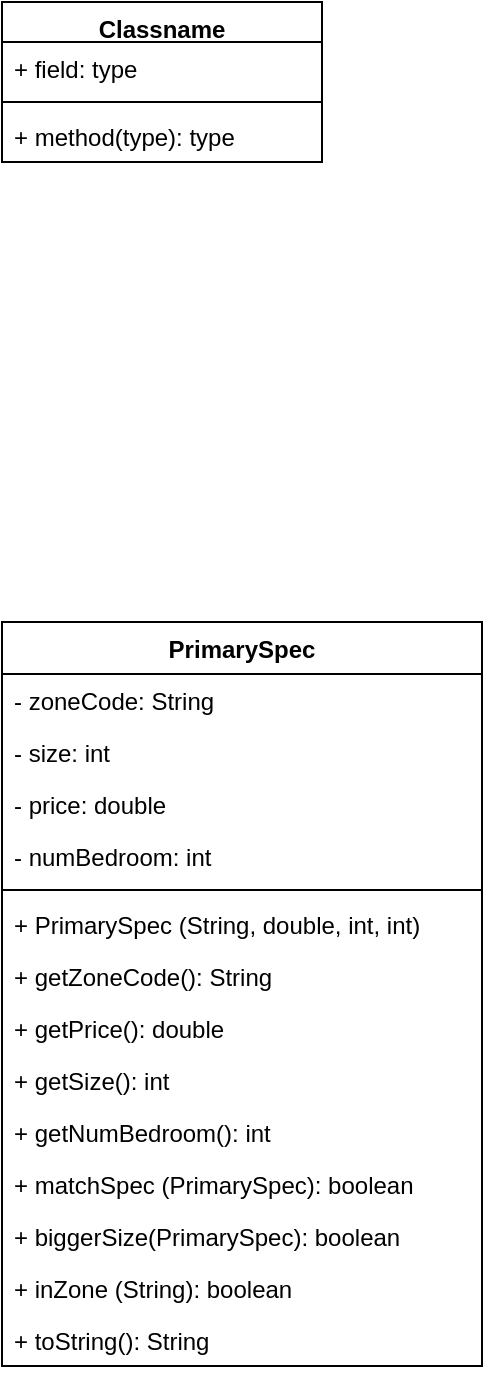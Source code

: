 <mxfile version="20.6.0" type="github">
  <diagram name="Page-1" id="c4acf3e9-155e-7222-9cf6-157b1a14988f">
    <mxGraphModel dx="423" dy="479" grid="1" gridSize="10" guides="1" tooltips="1" connect="1" arrows="1" fold="1" page="1" pageScale="1" pageWidth="850" pageHeight="1100" background="none" math="0" shadow="0">
      <root>
        <mxCell id="0" />
        <mxCell id="1" parent="0" />
        <mxCell id="zeTXqtFe5Kt7edeWtcU1-1" value="PrimarySpec" style="swimlane;fontStyle=1;align=center;verticalAlign=top;childLayout=stackLayout;horizontal=1;startSize=26;horizontalStack=0;resizeParent=1;resizeParentMax=0;resizeLast=0;collapsible=1;marginBottom=0;" parent="1" vertex="1">
          <mxGeometry x="320" y="500" width="240" height="372" as="geometry" />
        </mxCell>
        <mxCell id="zeTXqtFe5Kt7edeWtcU1-2" value="- zoneCode: String" style="text;strokeColor=none;fillColor=none;align=left;verticalAlign=top;spacingLeft=4;spacingRight=4;overflow=hidden;rotatable=0;points=[[0,0.5],[1,0.5]];portConstraint=eastwest;" parent="zeTXqtFe5Kt7edeWtcU1-1" vertex="1">
          <mxGeometry y="26" width="240" height="26" as="geometry" />
        </mxCell>
        <mxCell id="o_Y15IIIDee4aWbLvbx2-2" value="- size: int" style="text;strokeColor=none;fillColor=none;align=left;verticalAlign=top;spacingLeft=4;spacingRight=4;overflow=hidden;rotatable=0;points=[[0,0.5],[1,0.5]];portConstraint=eastwest;" vertex="1" parent="zeTXqtFe5Kt7edeWtcU1-1">
          <mxGeometry y="52" width="240" height="26" as="geometry" />
        </mxCell>
        <mxCell id="zeTXqtFe5Kt7edeWtcU1-4" value="- price: double" style="text;strokeColor=none;fillColor=none;align=left;verticalAlign=top;spacingLeft=4;spacingRight=4;overflow=hidden;rotatable=0;points=[[0,0.5],[1,0.5]];portConstraint=eastwest;" parent="zeTXqtFe5Kt7edeWtcU1-1" vertex="1">
          <mxGeometry y="78" width="240" height="26" as="geometry" />
        </mxCell>
        <mxCell id="o_Y15IIIDee4aWbLvbx2-5" value="- numBedroom: int" style="text;strokeColor=none;fillColor=none;align=left;verticalAlign=top;spacingLeft=4;spacingRight=4;overflow=hidden;rotatable=0;points=[[0,0.5],[1,0.5]];portConstraint=eastwest;" vertex="1" parent="zeTXqtFe5Kt7edeWtcU1-1">
          <mxGeometry y="104" width="240" height="26" as="geometry" />
        </mxCell>
        <mxCell id="o_Y15IIIDee4aWbLvbx2-8" value="" style="line;strokeWidth=1;fillColor=none;align=left;verticalAlign=middle;spacingTop=-1;spacingLeft=3;spacingRight=3;rotatable=0;labelPosition=right;points=[];portConstraint=eastwest;strokeColor=inherit;" vertex="1" parent="zeTXqtFe5Kt7edeWtcU1-1">
          <mxGeometry y="130" width="240" height="8" as="geometry" />
        </mxCell>
        <mxCell id="o_Y15IIIDee4aWbLvbx2-7" value="+ PrimarySpec (String, double, int, int)" style="text;strokeColor=none;fillColor=none;align=left;verticalAlign=top;spacingLeft=4;spacingRight=4;overflow=hidden;rotatable=0;points=[[0,0.5],[1,0.5]];portConstraint=eastwest;" vertex="1" parent="zeTXqtFe5Kt7edeWtcU1-1">
          <mxGeometry y="138" width="240" height="26" as="geometry" />
        </mxCell>
        <mxCell id="o_Y15IIIDee4aWbLvbx2-9" value="+ getZoneCode(): String" style="text;strokeColor=none;fillColor=none;align=left;verticalAlign=top;spacingLeft=4;spacingRight=4;overflow=hidden;rotatable=0;points=[[0,0.5],[1,0.5]];portConstraint=eastwest;" vertex="1" parent="zeTXqtFe5Kt7edeWtcU1-1">
          <mxGeometry y="164" width="240" height="26" as="geometry" />
        </mxCell>
        <mxCell id="o_Y15IIIDee4aWbLvbx2-10" value="+ getPrice(): double" style="text;strokeColor=none;fillColor=none;align=left;verticalAlign=top;spacingLeft=4;spacingRight=4;overflow=hidden;rotatable=0;points=[[0,0.5],[1,0.5]];portConstraint=eastwest;" vertex="1" parent="zeTXqtFe5Kt7edeWtcU1-1">
          <mxGeometry y="190" width="240" height="26" as="geometry" />
        </mxCell>
        <mxCell id="o_Y15IIIDee4aWbLvbx2-11" value="+ getSize(): int" style="text;strokeColor=none;fillColor=none;align=left;verticalAlign=top;spacingLeft=4;spacingRight=4;overflow=hidden;rotatable=0;points=[[0,0.5],[1,0.5]];portConstraint=eastwest;" vertex="1" parent="zeTXqtFe5Kt7edeWtcU1-1">
          <mxGeometry y="216" width="240" height="26" as="geometry" />
        </mxCell>
        <mxCell id="o_Y15IIIDee4aWbLvbx2-12" value="+ getNumBedroom(): int" style="text;strokeColor=none;fillColor=none;align=left;verticalAlign=top;spacingLeft=4;spacingRight=4;overflow=hidden;rotatable=0;points=[[0,0.5],[1,0.5]];portConstraint=eastwest;" vertex="1" parent="zeTXqtFe5Kt7edeWtcU1-1">
          <mxGeometry y="242" width="240" height="26" as="geometry" />
        </mxCell>
        <mxCell id="o_Y15IIIDee4aWbLvbx2-13" value="+ matchSpec (PrimarySpec): boolean" style="text;strokeColor=none;fillColor=none;align=left;verticalAlign=top;spacingLeft=4;spacingRight=4;overflow=hidden;rotatable=0;points=[[0,0.5],[1,0.5]];portConstraint=eastwest;" vertex="1" parent="zeTXqtFe5Kt7edeWtcU1-1">
          <mxGeometry y="268" width="240" height="26" as="geometry" />
        </mxCell>
        <mxCell id="o_Y15IIIDee4aWbLvbx2-14" value="+ biggerSize(PrimarySpec): boolean" style="text;strokeColor=none;fillColor=none;align=left;verticalAlign=top;spacingLeft=4;spacingRight=4;overflow=hidden;rotatable=0;points=[[0,0.5],[1,0.5]];portConstraint=eastwest;" vertex="1" parent="zeTXqtFe5Kt7edeWtcU1-1">
          <mxGeometry y="294" width="240" height="26" as="geometry" />
        </mxCell>
        <mxCell id="o_Y15IIIDee4aWbLvbx2-15" value="+ inZone (String): boolean" style="text;strokeColor=none;fillColor=none;align=left;verticalAlign=top;spacingLeft=4;spacingRight=4;overflow=hidden;rotatable=0;points=[[0,0.5],[1,0.5]];portConstraint=eastwest;" vertex="1" parent="zeTXqtFe5Kt7edeWtcU1-1">
          <mxGeometry y="320" width="240" height="26" as="geometry" />
        </mxCell>
        <mxCell id="o_Y15IIIDee4aWbLvbx2-16" value="+ toString(): String" style="text;strokeColor=none;fillColor=none;align=left;verticalAlign=top;spacingLeft=4;spacingRight=4;overflow=hidden;rotatable=0;points=[[0,0.5],[1,0.5]];portConstraint=eastwest;" vertex="1" parent="zeTXqtFe5Kt7edeWtcU1-1">
          <mxGeometry y="346" width="240" height="26" as="geometry" />
        </mxCell>
        <mxCell id="NDQBSN1_Fcu4X6xRwB9Z-2" value="Classname" style="swimlane;fontStyle=1;align=center;verticalAlign=top;childLayout=stackLayout;horizontal=1;startSize=20;horizontalStack=0;resizeParent=1;resizeParentMax=0;resizeLast=0;collapsible=1;marginBottom=0;" parent="1" vertex="1">
          <mxGeometry x="320" y="190" width="160" height="80" as="geometry" />
        </mxCell>
        <mxCell id="NDQBSN1_Fcu4X6xRwB9Z-3" value="+ field: type" style="text;strokeColor=none;fillColor=none;align=left;verticalAlign=top;spacingLeft=4;spacingRight=4;overflow=hidden;rotatable=0;points=[[0,0.5],[1,0.5]];portConstraint=eastwest;" parent="NDQBSN1_Fcu4X6xRwB9Z-2" vertex="1">
          <mxGeometry y="20" width="160" height="26" as="geometry" />
        </mxCell>
        <mxCell id="NDQBSN1_Fcu4X6xRwB9Z-4" value="" style="line;strokeWidth=1;fillColor=none;align=left;verticalAlign=middle;spacingTop=-1;spacingLeft=3;spacingRight=3;rotatable=0;labelPosition=right;points=[];portConstraint=eastwest;strokeColor=inherit;" parent="NDQBSN1_Fcu4X6xRwB9Z-2" vertex="1">
          <mxGeometry y="46" width="160" height="8" as="geometry" />
        </mxCell>
        <mxCell id="NDQBSN1_Fcu4X6xRwB9Z-5" value="+ method(type): type" style="text;strokeColor=none;fillColor=none;align=left;verticalAlign=top;spacingLeft=4;spacingRight=4;overflow=hidden;rotatable=0;points=[[0,0.5],[1,0.5]];portConstraint=eastwest;" parent="NDQBSN1_Fcu4X6xRwB9Z-2" vertex="1">
          <mxGeometry y="54" width="160" height="26" as="geometry" />
        </mxCell>
      </root>
    </mxGraphModel>
  </diagram>
</mxfile>
